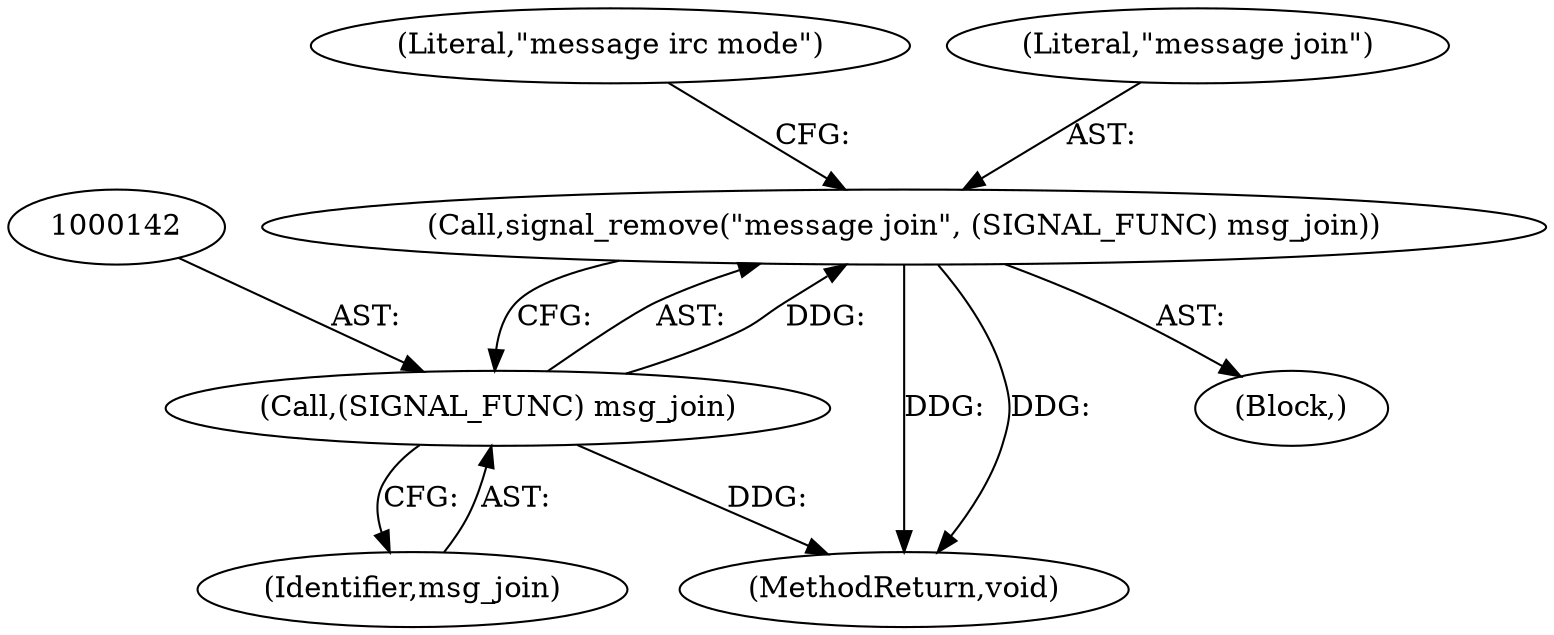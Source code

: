 digraph "0_irssi_77b2631c78461965bc9a7414aae206b5c514e1b3@API" {
"1000139" [label="(Call,signal_remove(\"message join\", (SIGNAL_FUNC) msg_join))"];
"1000141" [label="(Call,(SIGNAL_FUNC) msg_join)"];
"1000139" [label="(Call,signal_remove(\"message join\", (SIGNAL_FUNC) msg_join))"];
"1000143" [label="(Identifier,msg_join)"];
"1000149" [label="(MethodReturn,void)"];
"1000102" [label="(Block,)"];
"1000141" [label="(Call,(SIGNAL_FUNC) msg_join)"];
"1000145" [label="(Literal,\"message irc mode\")"];
"1000140" [label="(Literal,\"message join\")"];
"1000139" -> "1000102"  [label="AST: "];
"1000139" -> "1000141"  [label="CFG: "];
"1000140" -> "1000139"  [label="AST: "];
"1000141" -> "1000139"  [label="AST: "];
"1000145" -> "1000139"  [label="CFG: "];
"1000139" -> "1000149"  [label="DDG: "];
"1000139" -> "1000149"  [label="DDG: "];
"1000141" -> "1000139"  [label="DDG: "];
"1000141" -> "1000143"  [label="CFG: "];
"1000142" -> "1000141"  [label="AST: "];
"1000143" -> "1000141"  [label="AST: "];
"1000141" -> "1000149"  [label="DDG: "];
}
